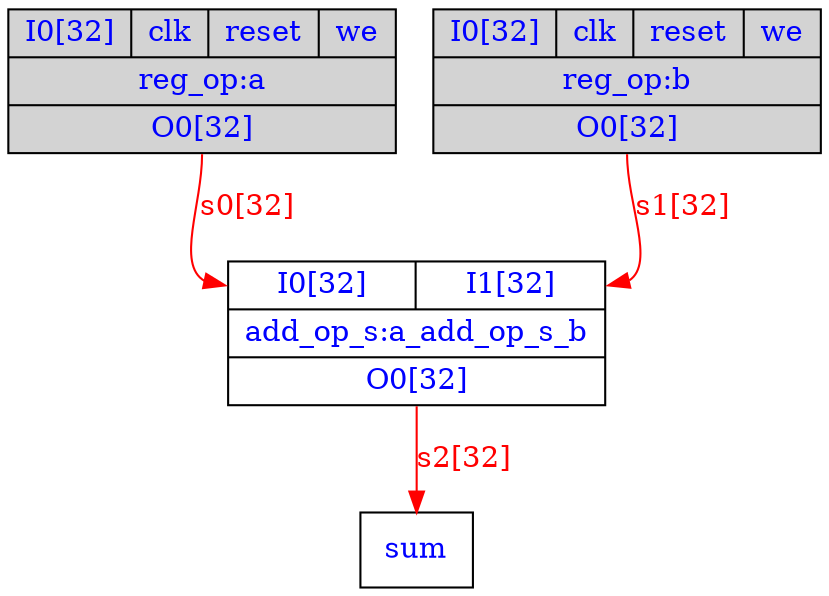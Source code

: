 digraph teste {
	// Components (Nodes)
	"sum" [shape=msquare fontcolor=blue label="sum"];
	"a_add_op_s_b" [shape=record, fontcolor=blue, label="{{<I0>I0[32]|<I1>I1[32]}|add_op_s:a_add_op_s_b|{<O0>O0[32]}}"];
	"b" [shape=record, fontcolor=blue, style="filled", fillcolor="lightgray", label="{{<I0>I0[32]|<clk>clk|<reset>reset|<we>we}|reg_op:b|{<O0>O0[32]}}"];
	"a" [shape=record, fontcolor=blue, style="filled", fillcolor="lightgray", label="{{<I0>I0[32]|<clk>clk|<reset>reset|<we>we}|reg_op:a|{<O0>O0[32]}}"];

	// Signals (Edges)
	"a":O0 -> "a_add_op_s_b":I0 [label="s0[32]" color=red fontcolor=red];
	"b":O0 -> "a_add_op_s_b":I1 [label="s1[32]" color=red fontcolor=red];
	"a_add_op_s_b":O0 -> "sum" [label="s2[32]" color=red fontcolor=red];
}